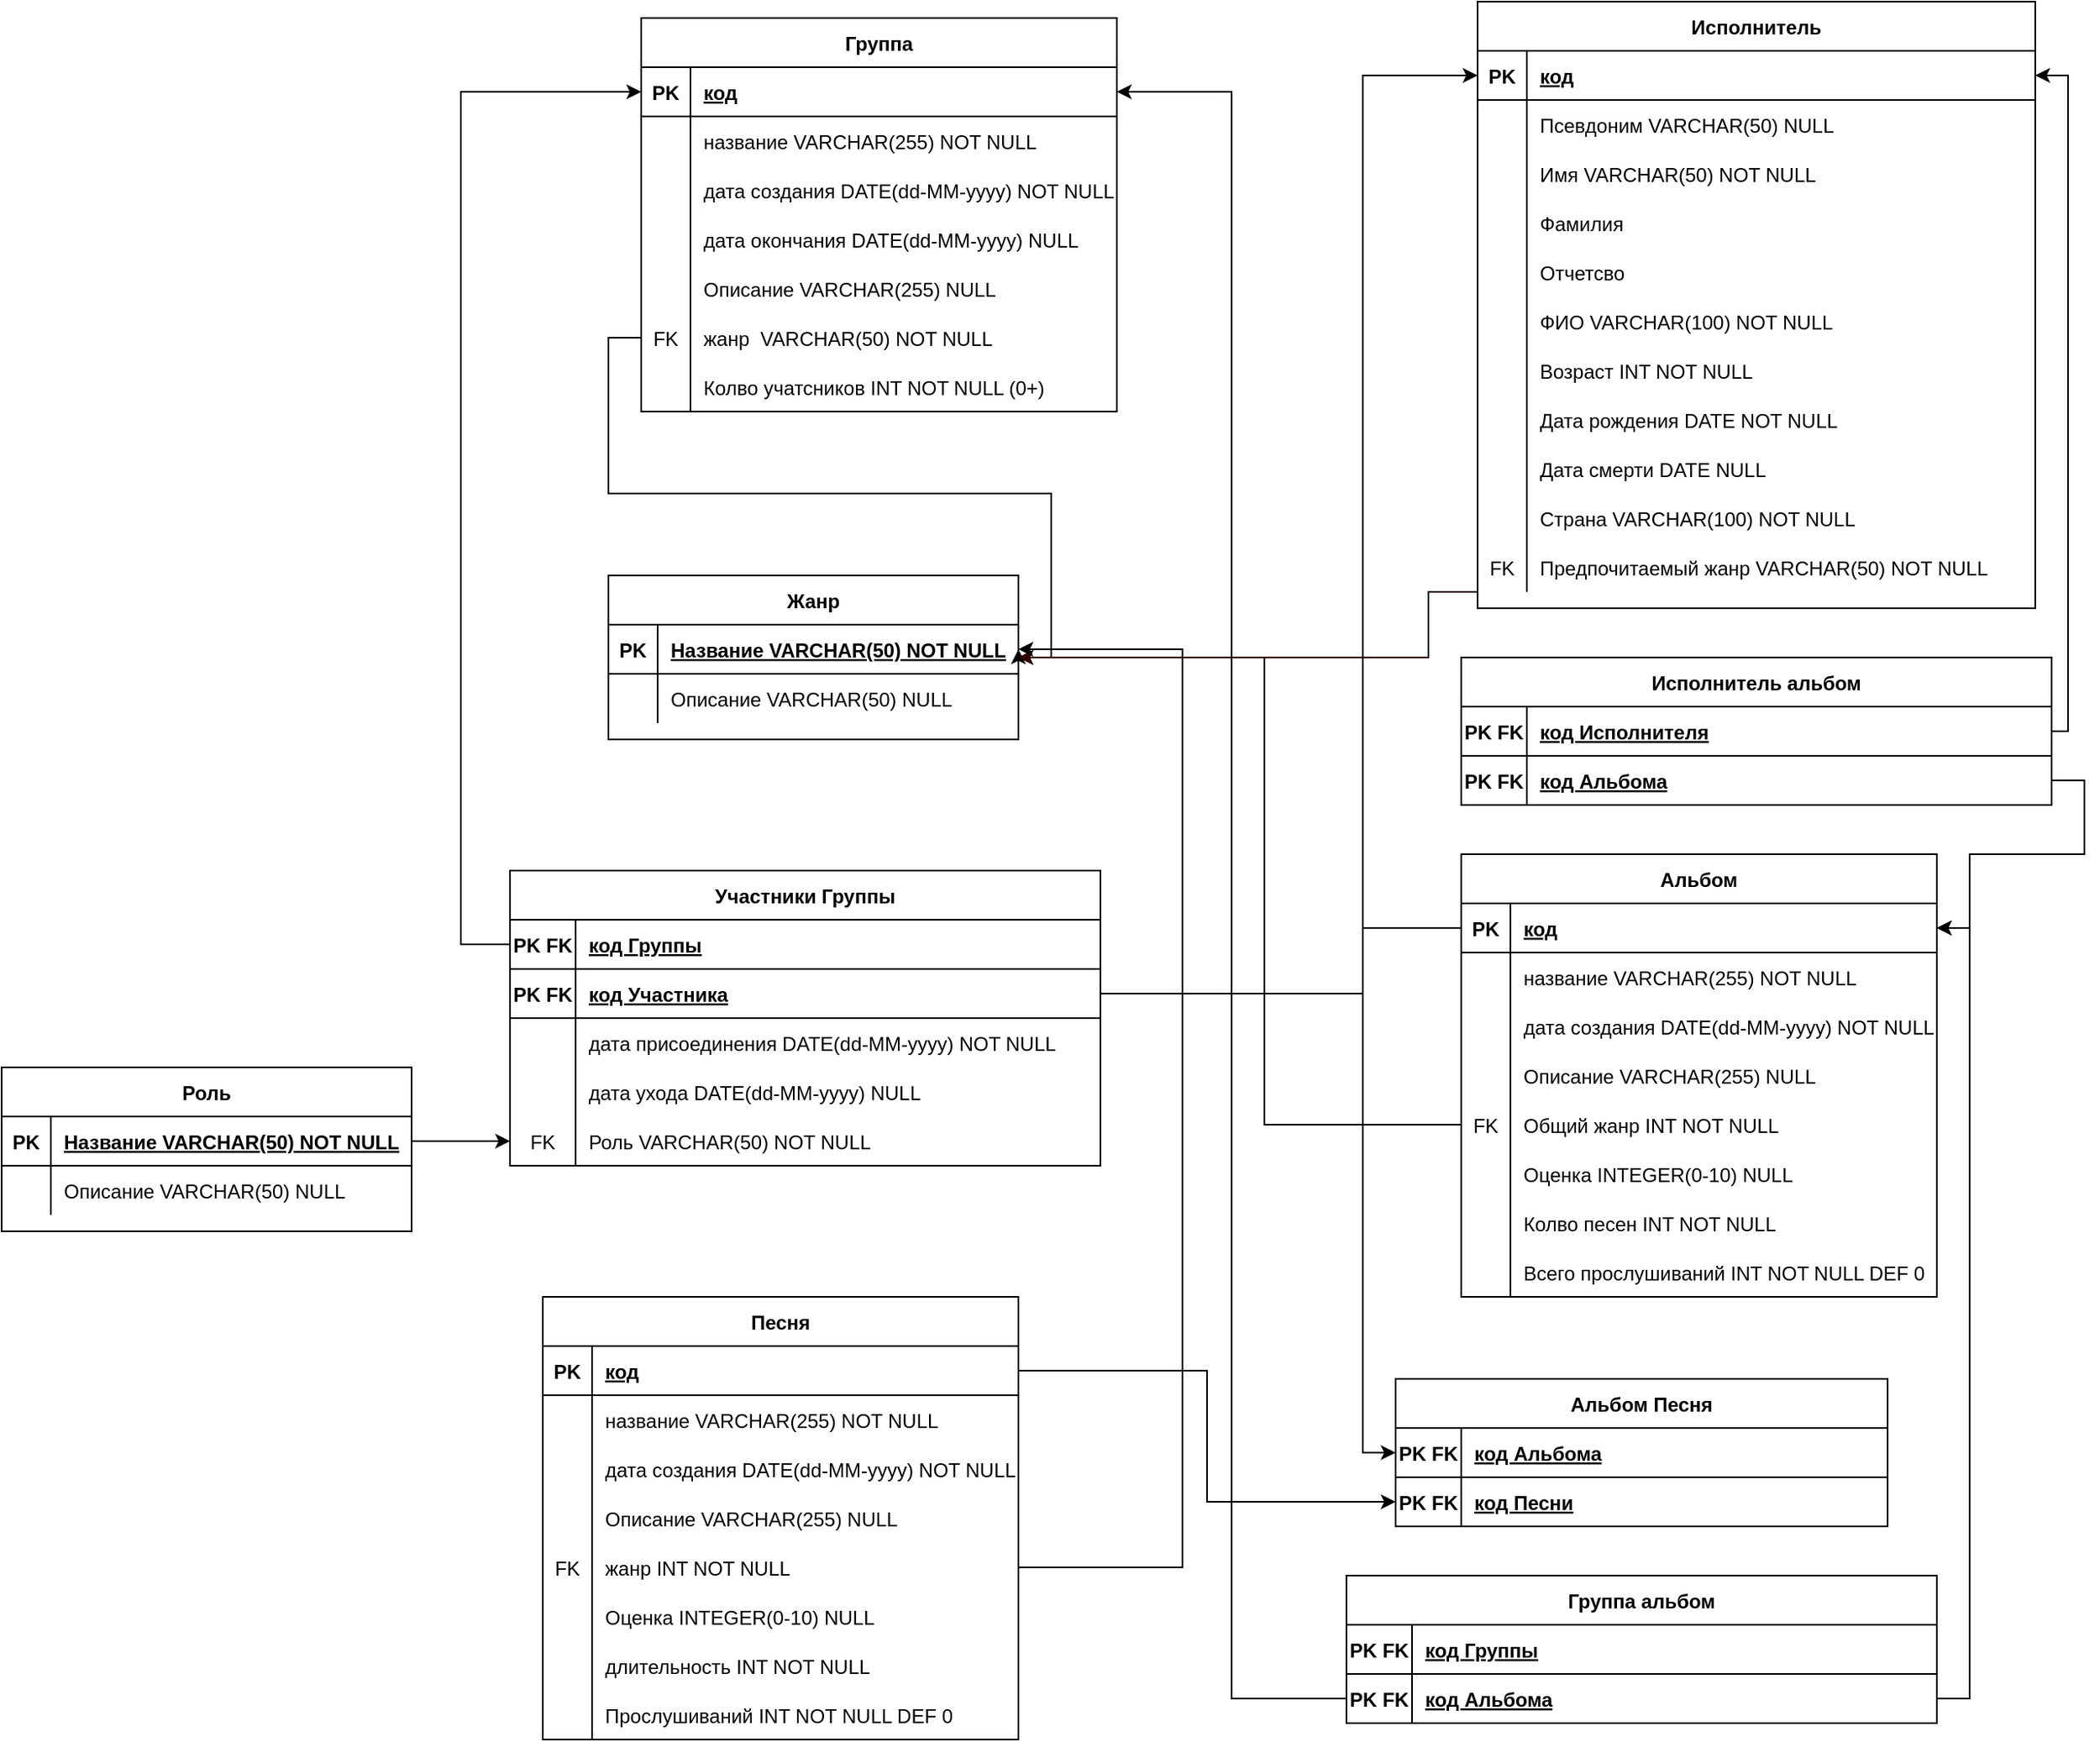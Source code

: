 <mxfile version="13.10.0" type="github"><diagram id="R2lEEEUBdFMjLlhIrx00" name="Page-1"><mxGraphModel dx="2192" dy="611" grid="1" gridSize="10" guides="1" tooltips="1" connect="1" arrows="1" fold="1" page="1" pageScale="1" pageWidth="850" pageHeight="1100" math="0" shadow="0" extFonts="Permanent Marker^https://fonts.googleapis.com/css?family=Permanent+Marker"><root><mxCell id="0"/><mxCell id="1" parent="0"/><mxCell id="C-vyLk0tnHw3VtMMgP7b-2" value="Исполнитель" style="shape=table;startSize=30;container=1;collapsible=1;childLayout=tableLayout;fixedRows=1;rowLines=0;fontStyle=1;align=center;resizeLast=1;" parent="1" vertex="1"><mxGeometry x="560" y="20" width="340" height="370" as="geometry"/></mxCell><mxCell id="C-vyLk0tnHw3VtMMgP7b-3" value="" style="shape=partialRectangle;collapsible=0;dropTarget=0;pointerEvents=0;fillColor=none;points=[[0,0.5],[1,0.5]];portConstraint=eastwest;top=0;left=0;right=0;bottom=1;" parent="C-vyLk0tnHw3VtMMgP7b-2" vertex="1"><mxGeometry y="30" width="340" height="30" as="geometry"/></mxCell><mxCell id="C-vyLk0tnHw3VtMMgP7b-4" value="PK" style="shape=partialRectangle;overflow=hidden;connectable=0;fillColor=none;top=0;left=0;bottom=0;right=0;fontStyle=1;" parent="C-vyLk0tnHw3VtMMgP7b-3" vertex="1"><mxGeometry width="30" height="30" as="geometry"/></mxCell><mxCell id="C-vyLk0tnHw3VtMMgP7b-5" value="код" style="shape=partialRectangle;overflow=hidden;connectable=0;fillColor=none;top=0;left=0;bottom=0;right=0;align=left;spacingLeft=6;fontStyle=5;" parent="C-vyLk0tnHw3VtMMgP7b-3" vertex="1"><mxGeometry x="30" width="310" height="30" as="geometry"/></mxCell><mxCell id="kAVM3p91hBQW5GjkW9Vd-90" value="" style="shape=partialRectangle;collapsible=0;dropTarget=0;pointerEvents=0;fillColor=none;points=[[0,0.5],[1,0.5]];portConstraint=eastwest;top=0;left=0;right=0;bottom=0;" vertex="1" parent="C-vyLk0tnHw3VtMMgP7b-2"><mxGeometry y="60" width="340" height="30" as="geometry"/></mxCell><mxCell id="kAVM3p91hBQW5GjkW9Vd-91" value="" style="shape=partialRectangle;overflow=hidden;connectable=0;fillColor=none;top=0;left=0;bottom=0;right=0;" vertex="1" parent="kAVM3p91hBQW5GjkW9Vd-90"><mxGeometry width="30" height="30" as="geometry"/></mxCell><mxCell id="kAVM3p91hBQW5GjkW9Vd-92" value="Псевдоним VARCHAR(50) NULL" style="shape=partialRectangle;overflow=hidden;connectable=0;fillColor=none;top=0;left=0;bottom=0;right=0;align=left;spacingLeft=6;" vertex="1" parent="kAVM3p91hBQW5GjkW9Vd-90"><mxGeometry x="30" width="310" height="30" as="geometry"/></mxCell><mxCell id="C-vyLk0tnHw3VtMMgP7b-6" value="" style="shape=partialRectangle;collapsible=0;dropTarget=0;pointerEvents=0;fillColor=none;points=[[0,0.5],[1,0.5]];portConstraint=eastwest;top=0;left=0;right=0;bottom=0;" parent="C-vyLk0tnHw3VtMMgP7b-2" vertex="1"><mxGeometry y="90" width="340" height="30" as="geometry"/></mxCell><mxCell id="C-vyLk0tnHw3VtMMgP7b-7" value="" style="shape=partialRectangle;overflow=hidden;connectable=0;fillColor=none;top=0;left=0;bottom=0;right=0;" parent="C-vyLk0tnHw3VtMMgP7b-6" vertex="1"><mxGeometry width="30" height="30" as="geometry"/></mxCell><mxCell id="C-vyLk0tnHw3VtMMgP7b-8" value="Имя VARCHAR(50) NOT NULL" style="shape=partialRectangle;overflow=hidden;connectable=0;fillColor=none;top=0;left=0;bottom=0;right=0;align=left;spacingLeft=6;" parent="C-vyLk0tnHw3VtMMgP7b-6" vertex="1"><mxGeometry x="30" width="310" height="30" as="geometry"/></mxCell><mxCell id="C-vyLk0tnHw3VtMMgP7b-9" value="" style="shape=partialRectangle;collapsible=0;dropTarget=0;pointerEvents=0;fillColor=none;points=[[0,0.5],[1,0.5]];portConstraint=eastwest;top=0;left=0;right=0;bottom=0;" parent="C-vyLk0tnHw3VtMMgP7b-2" vertex="1"><mxGeometry y="120" width="340" height="30" as="geometry"/></mxCell><mxCell id="C-vyLk0tnHw3VtMMgP7b-10" value="" style="shape=partialRectangle;overflow=hidden;connectable=0;fillColor=none;top=0;left=0;bottom=0;right=0;" parent="C-vyLk0tnHw3VtMMgP7b-9" vertex="1"><mxGeometry width="30" height="30" as="geometry"/></mxCell><mxCell id="C-vyLk0tnHw3VtMMgP7b-11" value="Фамилия" style="shape=partialRectangle;overflow=hidden;connectable=0;fillColor=none;top=0;left=0;bottom=0;right=0;align=left;spacingLeft=6;" parent="C-vyLk0tnHw3VtMMgP7b-9" vertex="1"><mxGeometry x="30" width="310" height="30" as="geometry"/></mxCell><mxCell id="kAVM3p91hBQW5GjkW9Vd-19" value="" style="shape=partialRectangle;collapsible=0;dropTarget=0;pointerEvents=0;fillColor=none;points=[[0,0.5],[1,0.5]];portConstraint=eastwest;top=0;left=0;right=0;bottom=0;" vertex="1" parent="C-vyLk0tnHw3VtMMgP7b-2"><mxGeometry y="150" width="340" height="30" as="geometry"/></mxCell><mxCell id="kAVM3p91hBQW5GjkW9Vd-20" value="" style="shape=partialRectangle;overflow=hidden;connectable=0;fillColor=none;top=0;left=0;bottom=0;right=0;" vertex="1" parent="kAVM3p91hBQW5GjkW9Vd-19"><mxGeometry width="30" height="30" as="geometry"/></mxCell><mxCell id="kAVM3p91hBQW5GjkW9Vd-21" value="Отчетсво" style="shape=partialRectangle;overflow=hidden;connectable=0;fillColor=none;top=0;left=0;bottom=0;right=0;align=left;spacingLeft=6;" vertex="1" parent="kAVM3p91hBQW5GjkW9Vd-19"><mxGeometry x="30" width="310" height="30" as="geometry"/></mxCell><mxCell id="kAVM3p91hBQW5GjkW9Vd-22" value="" style="shape=partialRectangle;collapsible=0;dropTarget=0;pointerEvents=0;fillColor=none;points=[[0,0.5],[1,0.5]];portConstraint=eastwest;top=0;left=0;right=0;bottom=0;" vertex="1" parent="C-vyLk0tnHw3VtMMgP7b-2"><mxGeometry y="180" width="340" height="30" as="geometry"/></mxCell><mxCell id="kAVM3p91hBQW5GjkW9Vd-23" value="" style="shape=partialRectangle;overflow=hidden;connectable=0;fillColor=none;top=0;left=0;bottom=0;right=0;" vertex="1" parent="kAVM3p91hBQW5GjkW9Vd-22"><mxGeometry width="30" height="30" as="geometry"/></mxCell><mxCell id="kAVM3p91hBQW5GjkW9Vd-24" value="ФИО VARCHAR(100) NOT NULL" style="shape=partialRectangle;overflow=hidden;connectable=0;fillColor=none;top=0;left=0;bottom=0;right=0;align=left;spacingLeft=6;" vertex="1" parent="kAVM3p91hBQW5GjkW9Vd-22"><mxGeometry x="30" width="310" height="30" as="geometry"/></mxCell><mxCell id="kAVM3p91hBQW5GjkW9Vd-41" value="" style="shape=partialRectangle;collapsible=0;dropTarget=0;pointerEvents=0;fillColor=none;points=[[0,0.5],[1,0.5]];portConstraint=eastwest;top=0;left=0;right=0;bottom=0;" vertex="1" parent="C-vyLk0tnHw3VtMMgP7b-2"><mxGeometry y="210" width="340" height="30" as="geometry"/></mxCell><mxCell id="kAVM3p91hBQW5GjkW9Vd-42" value="" style="shape=partialRectangle;overflow=hidden;connectable=0;fillColor=none;top=0;left=0;bottom=0;right=0;" vertex="1" parent="kAVM3p91hBQW5GjkW9Vd-41"><mxGeometry width="30" height="30" as="geometry"/></mxCell><mxCell id="kAVM3p91hBQW5GjkW9Vd-43" value="Возраст INT NOT NULL" style="shape=partialRectangle;overflow=hidden;connectable=0;fillColor=none;top=0;left=0;bottom=0;right=0;align=left;spacingLeft=6;" vertex="1" parent="kAVM3p91hBQW5GjkW9Vd-41"><mxGeometry x="30" width="310" height="30" as="geometry"/></mxCell><mxCell id="kAVM3p91hBQW5GjkW9Vd-44" value="" style="shape=partialRectangle;collapsible=0;dropTarget=0;pointerEvents=0;fillColor=none;points=[[0,0.5],[1,0.5]];portConstraint=eastwest;top=0;left=0;right=0;bottom=0;" vertex="1" parent="C-vyLk0tnHw3VtMMgP7b-2"><mxGeometry y="240" width="340" height="30" as="geometry"/></mxCell><mxCell id="kAVM3p91hBQW5GjkW9Vd-45" value="" style="shape=partialRectangle;overflow=hidden;connectable=0;fillColor=none;top=0;left=0;bottom=0;right=0;" vertex="1" parent="kAVM3p91hBQW5GjkW9Vd-44"><mxGeometry width="30" height="30" as="geometry"/></mxCell><mxCell id="kAVM3p91hBQW5GjkW9Vd-46" value="Дата рождения DATE NOT NULL" style="shape=partialRectangle;overflow=hidden;connectable=0;fillColor=none;top=0;left=0;bottom=0;right=0;align=left;spacingLeft=6;" vertex="1" parent="kAVM3p91hBQW5GjkW9Vd-44"><mxGeometry x="30" width="310" height="30" as="geometry"/></mxCell><mxCell id="kAVM3p91hBQW5GjkW9Vd-47" value="" style="shape=partialRectangle;collapsible=0;dropTarget=0;pointerEvents=0;fillColor=none;points=[[0,0.5],[1,0.5]];portConstraint=eastwest;top=0;left=0;right=0;bottom=0;" vertex="1" parent="C-vyLk0tnHw3VtMMgP7b-2"><mxGeometry y="270" width="340" height="30" as="geometry"/></mxCell><mxCell id="kAVM3p91hBQW5GjkW9Vd-48" value="" style="shape=partialRectangle;overflow=hidden;connectable=0;fillColor=none;top=0;left=0;bottom=0;right=0;" vertex="1" parent="kAVM3p91hBQW5GjkW9Vd-47"><mxGeometry width="30" height="30" as="geometry"/></mxCell><mxCell id="kAVM3p91hBQW5GjkW9Vd-49" value="Дата смерти DATE NULL" style="shape=partialRectangle;overflow=hidden;connectable=0;fillColor=none;top=0;left=0;bottom=0;right=0;align=left;spacingLeft=6;" vertex="1" parent="kAVM3p91hBQW5GjkW9Vd-47"><mxGeometry x="30" width="310" height="30" as="geometry"/></mxCell><mxCell id="kAVM3p91hBQW5GjkW9Vd-50" value="" style="shape=partialRectangle;collapsible=0;dropTarget=0;pointerEvents=0;fillColor=none;points=[[0,0.5],[1,0.5]];portConstraint=eastwest;top=0;left=0;right=0;bottom=0;" vertex="1" parent="C-vyLk0tnHw3VtMMgP7b-2"><mxGeometry y="300" width="340" height="30" as="geometry"/></mxCell><mxCell id="kAVM3p91hBQW5GjkW9Vd-51" value="" style="shape=partialRectangle;overflow=hidden;connectable=0;fillColor=none;top=0;left=0;bottom=0;right=0;" vertex="1" parent="kAVM3p91hBQW5GjkW9Vd-50"><mxGeometry width="30" height="30" as="geometry"/></mxCell><mxCell id="kAVM3p91hBQW5GjkW9Vd-52" value="Страна VARCHAR(100) NOT NULL" style="shape=partialRectangle;overflow=hidden;connectable=0;fillColor=none;top=0;left=0;bottom=0;right=0;align=left;spacingLeft=6;" vertex="1" parent="kAVM3p91hBQW5GjkW9Vd-50"><mxGeometry x="30" width="310" height="30" as="geometry"/></mxCell><mxCell id="kAVM3p91hBQW5GjkW9Vd-53" value="" style="shape=partialRectangle;collapsible=0;dropTarget=0;pointerEvents=0;fillColor=none;points=[[0,0.5],[1,0.5]];portConstraint=eastwest;top=0;left=0;right=0;bottom=0;" vertex="1" parent="C-vyLk0tnHw3VtMMgP7b-2"><mxGeometry y="330" width="340" height="30" as="geometry"/></mxCell><mxCell id="kAVM3p91hBQW5GjkW9Vd-54" value="FK" style="shape=partialRectangle;overflow=hidden;connectable=0;fillColor=none;top=0;left=0;bottom=0;right=0;" vertex="1" parent="kAVM3p91hBQW5GjkW9Vd-53"><mxGeometry width="30" height="30" as="geometry"/></mxCell><mxCell id="kAVM3p91hBQW5GjkW9Vd-55" value="Предпочитаемый жанр VARCHAR(50) NOT NULL" style="shape=partialRectangle;overflow=hidden;connectable=0;fillColor=none;top=0;left=0;bottom=0;right=0;align=left;spacingLeft=6;" vertex="1" parent="kAVM3p91hBQW5GjkW9Vd-53"><mxGeometry x="30" width="310" height="30" as="geometry"/></mxCell><mxCell id="C-vyLk0tnHw3VtMMgP7b-13" value="Жанр" style="shape=table;startSize=30;container=1;collapsible=1;childLayout=tableLayout;fixedRows=1;rowLines=0;fontStyle=1;align=center;resizeLast=1;" parent="1" vertex="1"><mxGeometry x="30" y="370" width="250" height="100" as="geometry"/></mxCell><mxCell id="C-vyLk0tnHw3VtMMgP7b-14" value="" style="shape=partialRectangle;collapsible=0;dropTarget=0;pointerEvents=0;fillColor=none;points=[[0,0.5],[1,0.5]];portConstraint=eastwest;top=0;left=0;right=0;bottom=1;" parent="C-vyLk0tnHw3VtMMgP7b-13" vertex="1"><mxGeometry y="30" width="250" height="30" as="geometry"/></mxCell><mxCell id="C-vyLk0tnHw3VtMMgP7b-15" value="PK" style="shape=partialRectangle;overflow=hidden;connectable=0;fillColor=none;top=0;left=0;bottom=0;right=0;fontStyle=1;" parent="C-vyLk0tnHw3VtMMgP7b-14" vertex="1"><mxGeometry width="30" height="30" as="geometry"/></mxCell><mxCell id="C-vyLk0tnHw3VtMMgP7b-16" value="Название VARCHAR(50) NOT NULL" style="shape=partialRectangle;overflow=hidden;connectable=0;fillColor=none;top=0;left=0;bottom=0;right=0;align=left;spacingLeft=6;fontStyle=5;" parent="C-vyLk0tnHw3VtMMgP7b-14" vertex="1"><mxGeometry x="30" width="220" height="30" as="geometry"/></mxCell><mxCell id="C-vyLk0tnHw3VtMMgP7b-20" value="" style="shape=partialRectangle;collapsible=0;dropTarget=0;pointerEvents=0;fillColor=none;points=[[0,0.5],[1,0.5]];portConstraint=eastwest;top=0;left=0;right=0;bottom=0;" parent="C-vyLk0tnHw3VtMMgP7b-13" vertex="1"><mxGeometry y="60" width="250" height="30" as="geometry"/></mxCell><mxCell id="C-vyLk0tnHw3VtMMgP7b-21" value="" style="shape=partialRectangle;overflow=hidden;connectable=0;fillColor=none;top=0;left=0;bottom=0;right=0;" parent="C-vyLk0tnHw3VtMMgP7b-20" vertex="1"><mxGeometry width="30" height="30" as="geometry"/></mxCell><mxCell id="C-vyLk0tnHw3VtMMgP7b-22" value="Описание VARCHAR(50) NULL" style="shape=partialRectangle;overflow=hidden;connectable=0;fillColor=none;top=0;left=0;bottom=0;right=0;align=left;spacingLeft=6;" parent="C-vyLk0tnHw3VtMMgP7b-20" vertex="1"><mxGeometry x="30" width="220" height="30" as="geometry"/></mxCell><mxCell id="C-vyLk0tnHw3VtMMgP7b-23" value="Группа" style="shape=table;startSize=30;container=1;collapsible=1;childLayout=tableLayout;fixedRows=1;rowLines=0;fontStyle=1;align=center;resizeLast=1;" parent="1" vertex="1"><mxGeometry x="50" y="30" width="290" height="240" as="geometry"/></mxCell><mxCell id="C-vyLk0tnHw3VtMMgP7b-24" value="" style="shape=partialRectangle;collapsible=0;dropTarget=0;pointerEvents=0;fillColor=none;points=[[0,0.5],[1,0.5]];portConstraint=eastwest;top=0;left=0;right=0;bottom=1;" parent="C-vyLk0tnHw3VtMMgP7b-23" vertex="1"><mxGeometry y="30" width="290" height="30" as="geometry"/></mxCell><mxCell id="C-vyLk0tnHw3VtMMgP7b-25" value="PK" style="shape=partialRectangle;overflow=hidden;connectable=0;fillColor=none;top=0;left=0;bottom=0;right=0;fontStyle=1;" parent="C-vyLk0tnHw3VtMMgP7b-24" vertex="1"><mxGeometry width="30" height="30" as="geometry"/></mxCell><mxCell id="C-vyLk0tnHw3VtMMgP7b-26" value="код" style="shape=partialRectangle;overflow=hidden;connectable=0;fillColor=none;top=0;left=0;bottom=0;right=0;align=left;spacingLeft=6;fontStyle=5;" parent="C-vyLk0tnHw3VtMMgP7b-24" vertex="1"><mxGeometry x="30" width="260" height="30" as="geometry"/></mxCell><mxCell id="C-vyLk0tnHw3VtMMgP7b-27" value="" style="shape=partialRectangle;collapsible=0;dropTarget=0;pointerEvents=0;fillColor=none;points=[[0,0.5],[1,0.5]];portConstraint=eastwest;top=0;left=0;right=0;bottom=0;" parent="C-vyLk0tnHw3VtMMgP7b-23" vertex="1"><mxGeometry y="60" width="290" height="30" as="geometry"/></mxCell><mxCell id="C-vyLk0tnHw3VtMMgP7b-28" value="" style="shape=partialRectangle;overflow=hidden;connectable=0;fillColor=none;top=0;left=0;bottom=0;right=0;" parent="C-vyLk0tnHw3VtMMgP7b-27" vertex="1"><mxGeometry width="30" height="30" as="geometry"/></mxCell><mxCell id="C-vyLk0tnHw3VtMMgP7b-29" value="название VARCHAR(255) NOT NULL" style="shape=partialRectangle;overflow=hidden;connectable=0;fillColor=none;top=0;left=0;bottom=0;right=0;align=left;spacingLeft=6;" parent="C-vyLk0tnHw3VtMMgP7b-27" vertex="1"><mxGeometry x="30" width="260" height="30" as="geometry"/></mxCell><mxCell id="kAVM3p91hBQW5GjkW9Vd-4" value="" style="shape=partialRectangle;collapsible=0;dropTarget=0;pointerEvents=0;fillColor=none;points=[[0,0.5],[1,0.5]];portConstraint=eastwest;top=0;left=0;right=0;bottom=0;" vertex="1" parent="C-vyLk0tnHw3VtMMgP7b-23"><mxGeometry y="90" width="290" height="30" as="geometry"/></mxCell><mxCell id="kAVM3p91hBQW5GjkW9Vd-5" value="" style="shape=partialRectangle;overflow=hidden;connectable=0;fillColor=none;top=0;left=0;bottom=0;right=0;" vertex="1" parent="kAVM3p91hBQW5GjkW9Vd-4"><mxGeometry width="30" height="30" as="geometry"/></mxCell><mxCell id="kAVM3p91hBQW5GjkW9Vd-6" value="дата создания DATE(dd-MM-yyyy) NOT NULL " style="shape=partialRectangle;overflow=hidden;connectable=0;fillColor=none;top=0;left=0;bottom=0;right=0;align=left;spacingLeft=6;" vertex="1" parent="kAVM3p91hBQW5GjkW9Vd-4"><mxGeometry x="30" width="260" height="30" as="geometry"/></mxCell><mxCell id="kAVM3p91hBQW5GjkW9Vd-7" value="" style="shape=partialRectangle;collapsible=0;dropTarget=0;pointerEvents=0;fillColor=none;points=[[0,0.5],[1,0.5]];portConstraint=eastwest;top=0;left=0;right=0;bottom=0;" vertex="1" parent="C-vyLk0tnHw3VtMMgP7b-23"><mxGeometry y="120" width="290" height="30" as="geometry"/></mxCell><mxCell id="kAVM3p91hBQW5GjkW9Vd-8" value="" style="shape=partialRectangle;overflow=hidden;connectable=0;fillColor=none;top=0;left=0;bottom=0;right=0;" vertex="1" parent="kAVM3p91hBQW5GjkW9Vd-7"><mxGeometry width="30" height="30" as="geometry"/></mxCell><mxCell id="kAVM3p91hBQW5GjkW9Vd-9" value="дата окончания DATE(dd-MM-yyyy) NULL " style="shape=partialRectangle;overflow=hidden;connectable=0;fillColor=none;top=0;left=0;bottom=0;right=0;align=left;spacingLeft=6;" vertex="1" parent="kAVM3p91hBQW5GjkW9Vd-7"><mxGeometry x="30" width="260" height="30" as="geometry"/></mxCell><mxCell id="kAVM3p91hBQW5GjkW9Vd-10" value="" style="shape=partialRectangle;collapsible=0;dropTarget=0;pointerEvents=0;fillColor=none;points=[[0,0.5],[1,0.5]];portConstraint=eastwest;top=0;left=0;right=0;bottom=0;" vertex="1" parent="C-vyLk0tnHw3VtMMgP7b-23"><mxGeometry y="150" width="290" height="30" as="geometry"/></mxCell><mxCell id="kAVM3p91hBQW5GjkW9Vd-11" value="" style="shape=partialRectangle;overflow=hidden;connectable=0;fillColor=none;top=0;left=0;bottom=0;right=0;" vertex="1" parent="kAVM3p91hBQW5GjkW9Vd-10"><mxGeometry width="30" height="30" as="geometry"/></mxCell><mxCell id="kAVM3p91hBQW5GjkW9Vd-12" value="Описание VARCHAR(255) NULL " style="shape=partialRectangle;overflow=hidden;connectable=0;fillColor=none;top=0;left=0;bottom=0;right=0;align=left;spacingLeft=6;" vertex="1" parent="kAVM3p91hBQW5GjkW9Vd-10"><mxGeometry x="30" width="260" height="30" as="geometry"/></mxCell><mxCell id="kAVM3p91hBQW5GjkW9Vd-1" value="" style="shape=partialRectangle;collapsible=0;dropTarget=0;pointerEvents=0;fillColor=none;points=[[0,0.5],[1,0.5]];portConstraint=eastwest;top=0;left=0;right=0;bottom=0;" vertex="1" parent="C-vyLk0tnHw3VtMMgP7b-23"><mxGeometry y="180" width="290" height="30" as="geometry"/></mxCell><mxCell id="kAVM3p91hBQW5GjkW9Vd-2" value="FK" style="shape=partialRectangle;overflow=hidden;connectable=0;fillColor=none;top=0;left=0;bottom=0;right=0;" vertex="1" parent="kAVM3p91hBQW5GjkW9Vd-1"><mxGeometry width="30" height="30" as="geometry"/></mxCell><mxCell id="kAVM3p91hBQW5GjkW9Vd-3" value="жанр  VARCHAR(50) NOT NULL" style="shape=partialRectangle;overflow=hidden;connectable=0;fillColor=none;top=0;left=0;bottom=0;right=0;align=left;spacingLeft=6;" vertex="1" parent="kAVM3p91hBQW5GjkW9Vd-1"><mxGeometry x="30" width="260" height="30" as="geometry"/></mxCell><mxCell id="kAVM3p91hBQW5GjkW9Vd-166" value="" style="shape=partialRectangle;collapsible=0;dropTarget=0;pointerEvents=0;fillColor=none;points=[[0,0.5],[1,0.5]];portConstraint=eastwest;top=0;left=0;right=0;bottom=0;" vertex="1" parent="C-vyLk0tnHw3VtMMgP7b-23"><mxGeometry y="210" width="290" height="30" as="geometry"/></mxCell><mxCell id="kAVM3p91hBQW5GjkW9Vd-167" value="" style="shape=partialRectangle;overflow=hidden;connectable=0;fillColor=none;top=0;left=0;bottom=0;right=0;" vertex="1" parent="kAVM3p91hBQW5GjkW9Vd-166"><mxGeometry width="30" height="30" as="geometry"/></mxCell><mxCell id="kAVM3p91hBQW5GjkW9Vd-168" value="Колво учатсников INT NOT NULL (0+)" style="shape=partialRectangle;overflow=hidden;connectable=0;fillColor=none;top=0;left=0;bottom=0;right=0;align=left;spacingLeft=6;" vertex="1" parent="kAVM3p91hBQW5GjkW9Vd-166"><mxGeometry x="30" width="260" height="30" as="geometry"/></mxCell><mxCell id="kAVM3p91hBQW5GjkW9Vd-93" style="edgeStyle=orthogonalEdgeStyle;rounded=0;orthogonalLoop=1;jettySize=auto;html=1;" edge="1" parent="1" source="kAVM3p91hBQW5GjkW9Vd-1" target="C-vyLk0tnHw3VtMMgP7b-14"><mxGeometry relative="1" as="geometry"><Array as="points"><mxPoint x="30" y="225"/><mxPoint x="30" y="320"/><mxPoint x="300" y="320"/><mxPoint x="300" y="420"/></Array></mxGeometry></mxCell><mxCell id="kAVM3p91hBQW5GjkW9Vd-95" value="Альбом" style="shape=table;startSize=30;container=1;collapsible=1;childLayout=tableLayout;fixedRows=1;rowLines=0;fontStyle=1;align=center;resizeLast=1;" vertex="1" parent="1"><mxGeometry x="550" y="540" width="290" height="270" as="geometry"/></mxCell><mxCell id="kAVM3p91hBQW5GjkW9Vd-96" value="" style="shape=partialRectangle;collapsible=0;dropTarget=0;pointerEvents=0;fillColor=none;points=[[0,0.5],[1,0.5]];portConstraint=eastwest;top=0;left=0;right=0;bottom=1;" vertex="1" parent="kAVM3p91hBQW5GjkW9Vd-95"><mxGeometry y="30" width="290" height="30" as="geometry"/></mxCell><mxCell id="kAVM3p91hBQW5GjkW9Vd-97" value="PK" style="shape=partialRectangle;overflow=hidden;connectable=0;fillColor=none;top=0;left=0;bottom=0;right=0;fontStyle=1;" vertex="1" parent="kAVM3p91hBQW5GjkW9Vd-96"><mxGeometry width="30" height="30" as="geometry"/></mxCell><mxCell id="kAVM3p91hBQW5GjkW9Vd-98" value="код" style="shape=partialRectangle;overflow=hidden;connectable=0;fillColor=none;top=0;left=0;bottom=0;right=0;align=left;spacingLeft=6;fontStyle=5;" vertex="1" parent="kAVM3p91hBQW5GjkW9Vd-96"><mxGeometry x="30" width="260" height="30" as="geometry"/></mxCell><mxCell id="kAVM3p91hBQW5GjkW9Vd-99" value="" style="shape=partialRectangle;collapsible=0;dropTarget=0;pointerEvents=0;fillColor=none;points=[[0,0.5],[1,0.5]];portConstraint=eastwest;top=0;left=0;right=0;bottom=0;" vertex="1" parent="kAVM3p91hBQW5GjkW9Vd-95"><mxGeometry y="60" width="290" height="30" as="geometry"/></mxCell><mxCell id="kAVM3p91hBQW5GjkW9Vd-100" value="" style="shape=partialRectangle;overflow=hidden;connectable=0;fillColor=none;top=0;left=0;bottom=0;right=0;" vertex="1" parent="kAVM3p91hBQW5GjkW9Vd-99"><mxGeometry width="30" height="30" as="geometry"/></mxCell><mxCell id="kAVM3p91hBQW5GjkW9Vd-101" value="название VARCHAR(255) NOT NULL" style="shape=partialRectangle;overflow=hidden;connectable=0;fillColor=none;top=0;left=0;bottom=0;right=0;align=left;spacingLeft=6;" vertex="1" parent="kAVM3p91hBQW5GjkW9Vd-99"><mxGeometry x="30" width="260" height="30" as="geometry"/></mxCell><mxCell id="kAVM3p91hBQW5GjkW9Vd-102" value="" style="shape=partialRectangle;collapsible=0;dropTarget=0;pointerEvents=0;fillColor=none;points=[[0,0.5],[1,0.5]];portConstraint=eastwest;top=0;left=0;right=0;bottom=0;" vertex="1" parent="kAVM3p91hBQW5GjkW9Vd-95"><mxGeometry y="90" width="290" height="30" as="geometry"/></mxCell><mxCell id="kAVM3p91hBQW5GjkW9Vd-103" value="" style="shape=partialRectangle;overflow=hidden;connectable=0;fillColor=none;top=0;left=0;bottom=0;right=0;" vertex="1" parent="kAVM3p91hBQW5GjkW9Vd-102"><mxGeometry width="30" height="30" as="geometry"/></mxCell><mxCell id="kAVM3p91hBQW5GjkW9Vd-104" value="дата создания DATE(dd-MM-yyyy) NOT NULL " style="shape=partialRectangle;overflow=hidden;connectable=0;fillColor=none;top=0;left=0;bottom=0;right=0;align=left;spacingLeft=6;" vertex="1" parent="kAVM3p91hBQW5GjkW9Vd-102"><mxGeometry x="30" width="260" height="30" as="geometry"/></mxCell><mxCell id="kAVM3p91hBQW5GjkW9Vd-108" value="" style="shape=partialRectangle;collapsible=0;dropTarget=0;pointerEvents=0;fillColor=none;points=[[0,0.5],[1,0.5]];portConstraint=eastwest;top=0;left=0;right=0;bottom=0;" vertex="1" parent="kAVM3p91hBQW5GjkW9Vd-95"><mxGeometry y="120" width="290" height="30" as="geometry"/></mxCell><mxCell id="kAVM3p91hBQW5GjkW9Vd-109" value="" style="shape=partialRectangle;overflow=hidden;connectable=0;fillColor=none;top=0;left=0;bottom=0;right=0;" vertex="1" parent="kAVM3p91hBQW5GjkW9Vd-108"><mxGeometry width="30" height="30" as="geometry"/></mxCell><mxCell id="kAVM3p91hBQW5GjkW9Vd-110" value="Описание VARCHAR(255) NULL " style="shape=partialRectangle;overflow=hidden;connectable=0;fillColor=none;top=0;left=0;bottom=0;right=0;align=left;spacingLeft=6;" vertex="1" parent="kAVM3p91hBQW5GjkW9Vd-108"><mxGeometry x="30" width="260" height="30" as="geometry"/></mxCell><mxCell id="kAVM3p91hBQW5GjkW9Vd-111" value="" style="shape=partialRectangle;collapsible=0;dropTarget=0;pointerEvents=0;fillColor=none;points=[[0,0.5],[1,0.5]];portConstraint=eastwest;top=0;left=0;right=0;bottom=0;" vertex="1" parent="kAVM3p91hBQW5GjkW9Vd-95"><mxGeometry y="150" width="290" height="30" as="geometry"/></mxCell><mxCell id="kAVM3p91hBQW5GjkW9Vd-112" value="FK" style="shape=partialRectangle;overflow=hidden;connectable=0;fillColor=none;top=0;left=0;bottom=0;right=0;" vertex="1" parent="kAVM3p91hBQW5GjkW9Vd-111"><mxGeometry width="30" height="30" as="geometry"/></mxCell><mxCell id="kAVM3p91hBQW5GjkW9Vd-113" value="Общий жанр INT NOT NULL" style="shape=partialRectangle;overflow=hidden;connectable=0;fillColor=none;top=0;left=0;bottom=0;right=0;align=left;spacingLeft=6;" vertex="1" parent="kAVM3p91hBQW5GjkW9Vd-111"><mxGeometry x="30" width="260" height="30" as="geometry"/></mxCell><mxCell id="kAVM3p91hBQW5GjkW9Vd-130" value="" style="shape=partialRectangle;collapsible=0;dropTarget=0;pointerEvents=0;fillColor=none;points=[[0,0.5],[1,0.5]];portConstraint=eastwest;top=0;left=0;right=0;bottom=0;" vertex="1" parent="kAVM3p91hBQW5GjkW9Vd-95"><mxGeometry y="180" width="290" height="30" as="geometry"/></mxCell><mxCell id="kAVM3p91hBQW5GjkW9Vd-131" value="" style="shape=partialRectangle;overflow=hidden;connectable=0;fillColor=none;top=0;left=0;bottom=0;right=0;" vertex="1" parent="kAVM3p91hBQW5GjkW9Vd-130"><mxGeometry width="30" height="30" as="geometry"/></mxCell><mxCell id="kAVM3p91hBQW5GjkW9Vd-132" value="Оценка INTEGER(0-10) NULL" style="shape=partialRectangle;overflow=hidden;connectable=0;fillColor=none;top=0;left=0;bottom=0;right=0;align=left;spacingLeft=6;" vertex="1" parent="kAVM3p91hBQW5GjkW9Vd-130"><mxGeometry x="30" width="260" height="30" as="geometry"/></mxCell><mxCell id="kAVM3p91hBQW5GjkW9Vd-133" value="" style="shape=partialRectangle;collapsible=0;dropTarget=0;pointerEvents=0;fillColor=none;points=[[0,0.5],[1,0.5]];portConstraint=eastwest;top=0;left=0;right=0;bottom=0;" vertex="1" parent="kAVM3p91hBQW5GjkW9Vd-95"><mxGeometry y="210" width="290" height="30" as="geometry"/></mxCell><mxCell id="kAVM3p91hBQW5GjkW9Vd-134" value="" style="shape=partialRectangle;overflow=hidden;connectable=0;fillColor=none;top=0;left=0;bottom=0;right=0;" vertex="1" parent="kAVM3p91hBQW5GjkW9Vd-133"><mxGeometry width="30" height="30" as="geometry"/></mxCell><mxCell id="kAVM3p91hBQW5GjkW9Vd-135" value="Колво песен INT NOT NULL" style="shape=partialRectangle;overflow=hidden;connectable=0;fillColor=none;top=0;left=0;bottom=0;right=0;align=left;spacingLeft=6;" vertex="1" parent="kAVM3p91hBQW5GjkW9Vd-133"><mxGeometry x="30" width="260" height="30" as="geometry"/></mxCell><mxCell id="kAVM3p91hBQW5GjkW9Vd-265" value="" style="shape=partialRectangle;collapsible=0;dropTarget=0;pointerEvents=0;fillColor=none;points=[[0,0.5],[1,0.5]];portConstraint=eastwest;top=0;left=0;right=0;bottom=0;" vertex="1" parent="kAVM3p91hBQW5GjkW9Vd-95"><mxGeometry y="240" width="290" height="30" as="geometry"/></mxCell><mxCell id="kAVM3p91hBQW5GjkW9Vd-266" value="" style="shape=partialRectangle;overflow=hidden;connectable=0;fillColor=none;top=0;left=0;bottom=0;right=0;" vertex="1" parent="kAVM3p91hBQW5GjkW9Vd-265"><mxGeometry width="30" height="30" as="geometry"/></mxCell><mxCell id="kAVM3p91hBQW5GjkW9Vd-267" value="Всего прослушиваний INT NOT NULL DEF 0" style="shape=partialRectangle;overflow=hidden;connectable=0;fillColor=none;top=0;left=0;bottom=0;right=0;align=left;spacingLeft=6;" vertex="1" parent="kAVM3p91hBQW5GjkW9Vd-265"><mxGeometry x="30" width="260" height="30" as="geometry"/></mxCell><mxCell id="kAVM3p91hBQW5GjkW9Vd-129" style="edgeStyle=orthogonalEdgeStyle;rounded=0;orthogonalLoop=1;jettySize=auto;html=1;entryX=1;entryY=0.5;entryDx=0;entryDy=0;shadow=0;strokeColor=#000000;fillColor=#FF3333;" edge="1" parent="1" source="kAVM3p91hBQW5GjkW9Vd-111" target="C-vyLk0tnHw3VtMMgP7b-14"><mxGeometry relative="1" as="geometry"><Array as="points"><mxPoint x="430" y="705"/><mxPoint x="430" y="420"/><mxPoint x="280" y="420"/></Array></mxGeometry></mxCell><mxCell id="kAVM3p91hBQW5GjkW9Vd-171" style="edgeStyle=orthogonalEdgeStyle;rounded=0;orthogonalLoop=1;jettySize=auto;html=1;shadow=0;strokeColor=#330000;fillColor=#FF3333;" edge="1" parent="1" source="kAVM3p91hBQW5GjkW9Vd-53" target="C-vyLk0tnHw3VtMMgP7b-14"><mxGeometry relative="1" as="geometry"><mxPoint x="280" y="420" as="targetPoint"/><Array as="points"><mxPoint x="530" y="380"/><mxPoint x="530" y="420"/></Array></mxGeometry></mxCell><mxCell id="kAVM3p91hBQW5GjkW9Vd-173" value="Участники Группы" style="shape=table;startSize=30;container=1;collapsible=1;childLayout=tableLayout;fixedRows=1;rowLines=0;fontStyle=1;align=center;resizeLast=1;" vertex="1" parent="1"><mxGeometry x="-30" y="550" width="360" height="180" as="geometry"/></mxCell><mxCell id="kAVM3p91hBQW5GjkW9Vd-174" value="" style="shape=partialRectangle;collapsible=0;dropTarget=0;pointerEvents=0;fillColor=none;points=[[0,0.5],[1,0.5]];portConstraint=eastwest;top=0;left=0;right=0;bottom=1;" vertex="1" parent="kAVM3p91hBQW5GjkW9Vd-173"><mxGeometry y="30" width="360" height="30" as="geometry"/></mxCell><mxCell id="kAVM3p91hBQW5GjkW9Vd-175" value="PK FK" style="shape=partialRectangle;overflow=hidden;connectable=0;fillColor=none;top=0;left=0;bottom=0;right=0;fontStyle=1;" vertex="1" parent="kAVM3p91hBQW5GjkW9Vd-174"><mxGeometry width="40" height="30" as="geometry"/></mxCell><mxCell id="kAVM3p91hBQW5GjkW9Vd-176" value="код Группы" style="shape=partialRectangle;overflow=hidden;connectable=0;fillColor=none;top=0;left=0;bottom=0;right=0;align=left;spacingLeft=6;fontStyle=5;" vertex="1" parent="kAVM3p91hBQW5GjkW9Vd-174"><mxGeometry x="40" width="320" height="30" as="geometry"/></mxCell><mxCell id="kAVM3p91hBQW5GjkW9Vd-198" value="" style="shape=partialRectangle;collapsible=0;dropTarget=0;pointerEvents=0;fillColor=none;points=[[0,0.5],[1,0.5]];portConstraint=eastwest;top=0;left=0;right=0;bottom=1;" vertex="1" parent="kAVM3p91hBQW5GjkW9Vd-173"><mxGeometry y="60" width="360" height="30" as="geometry"/></mxCell><mxCell id="kAVM3p91hBQW5GjkW9Vd-199" value="PK FK" style="shape=partialRectangle;overflow=hidden;connectable=0;fillColor=none;top=0;left=0;bottom=0;right=0;fontStyle=1;" vertex="1" parent="kAVM3p91hBQW5GjkW9Vd-198"><mxGeometry width="40" height="30" as="geometry"/></mxCell><mxCell id="kAVM3p91hBQW5GjkW9Vd-200" value="код Участника" style="shape=partialRectangle;overflow=hidden;connectable=0;fillColor=none;top=0;left=0;bottom=0;right=0;align=left;spacingLeft=6;fontStyle=5;" vertex="1" parent="kAVM3p91hBQW5GjkW9Vd-198"><mxGeometry x="40" width="320" height="30" as="geometry"/></mxCell><mxCell id="kAVM3p91hBQW5GjkW9Vd-183" value="" style="shape=partialRectangle;collapsible=0;dropTarget=0;pointerEvents=0;fillColor=none;points=[[0,0.5],[1,0.5]];portConstraint=eastwest;top=0;left=0;right=0;bottom=0;" vertex="1" parent="kAVM3p91hBQW5GjkW9Vd-173"><mxGeometry y="90" width="360" height="30" as="geometry"/></mxCell><mxCell id="kAVM3p91hBQW5GjkW9Vd-184" value="" style="shape=partialRectangle;overflow=hidden;connectable=0;fillColor=none;top=0;left=0;bottom=0;right=0;" vertex="1" parent="kAVM3p91hBQW5GjkW9Vd-183"><mxGeometry width="40" height="30" as="geometry"/></mxCell><mxCell id="kAVM3p91hBQW5GjkW9Vd-185" value="дата присоединения DATE(dd-MM-yyyy) NOT NULL " style="shape=partialRectangle;overflow=hidden;connectable=0;fillColor=none;top=0;left=0;bottom=0;right=0;align=left;spacingLeft=6;" vertex="1" parent="kAVM3p91hBQW5GjkW9Vd-183"><mxGeometry x="40" width="320" height="30" as="geometry"/></mxCell><mxCell id="kAVM3p91hBQW5GjkW9Vd-206" value="" style="shape=partialRectangle;collapsible=0;dropTarget=0;pointerEvents=0;fillColor=none;points=[[0,0.5],[1,0.5]];portConstraint=eastwest;top=0;left=0;right=0;bottom=0;" vertex="1" parent="kAVM3p91hBQW5GjkW9Vd-173"><mxGeometry y="120" width="360" height="30" as="geometry"/></mxCell><mxCell id="kAVM3p91hBQW5GjkW9Vd-207" value="" style="shape=partialRectangle;overflow=hidden;connectable=0;fillColor=none;top=0;left=0;bottom=0;right=0;" vertex="1" parent="kAVM3p91hBQW5GjkW9Vd-206"><mxGeometry width="40" height="30" as="geometry"/></mxCell><mxCell id="kAVM3p91hBQW5GjkW9Vd-208" value="дата ухода DATE(dd-MM-yyyy) NULL " style="shape=partialRectangle;overflow=hidden;connectable=0;fillColor=none;top=0;left=0;bottom=0;right=0;align=left;spacingLeft=6;" vertex="1" parent="kAVM3p91hBQW5GjkW9Vd-206"><mxGeometry x="40" width="320" height="30" as="geometry"/></mxCell><mxCell id="kAVM3p91hBQW5GjkW9Vd-192" value="" style="shape=partialRectangle;collapsible=0;dropTarget=0;pointerEvents=0;fillColor=none;points=[[0,0.5],[1,0.5]];portConstraint=eastwest;top=0;left=0;right=0;bottom=0;" vertex="1" parent="kAVM3p91hBQW5GjkW9Vd-173"><mxGeometry y="150" width="360" height="30" as="geometry"/></mxCell><mxCell id="kAVM3p91hBQW5GjkW9Vd-193" value="FK" style="shape=partialRectangle;overflow=hidden;connectable=0;fillColor=none;top=0;left=0;bottom=0;right=0;" vertex="1" parent="kAVM3p91hBQW5GjkW9Vd-192"><mxGeometry width="40" height="30" as="geometry"/></mxCell><mxCell id="kAVM3p91hBQW5GjkW9Vd-194" value="Роль VARCHAR(50) NOT NULL" style="shape=partialRectangle;overflow=hidden;connectable=0;fillColor=none;top=0;left=0;bottom=0;right=0;align=left;spacingLeft=6;" vertex="1" parent="kAVM3p91hBQW5GjkW9Vd-192"><mxGeometry x="40" width="320" height="30" as="geometry"/></mxCell><mxCell id="kAVM3p91hBQW5GjkW9Vd-203" style="edgeStyle=orthogonalEdgeStyle;rounded=0;orthogonalLoop=1;jettySize=auto;html=1;entryX=0;entryY=0.5;entryDx=0;entryDy=0;shadow=0;strokeColor=#000000;fillColor=#FF3333;" edge="1" parent="1" source="kAVM3p91hBQW5GjkW9Vd-198" target="C-vyLk0tnHw3VtMMgP7b-3"><mxGeometry relative="1" as="geometry"><Array as="points"><mxPoint x="490" y="625"/><mxPoint x="490" y="65"/></Array></mxGeometry></mxCell><mxCell id="kAVM3p91hBQW5GjkW9Vd-205" style="edgeStyle=orthogonalEdgeStyle;rounded=0;orthogonalLoop=1;jettySize=auto;html=1;entryX=0;entryY=0.5;entryDx=0;entryDy=0;shadow=0;strokeColor=#000000;fillColor=#FF3333;" edge="1" parent="1" source="kAVM3p91hBQW5GjkW9Vd-174" target="C-vyLk0tnHw3VtMMgP7b-24"><mxGeometry relative="1" as="geometry"><Array as="points"><mxPoint x="-60" y="595"/><mxPoint x="-60" y="75"/></Array></mxGeometry></mxCell><mxCell id="kAVM3p91hBQW5GjkW9Vd-209" value="Роль" style="shape=table;startSize=30;container=1;collapsible=1;childLayout=tableLayout;fixedRows=1;rowLines=0;fontStyle=1;align=center;resizeLast=1;" vertex="1" parent="1"><mxGeometry x="-340" y="670" width="250" height="100" as="geometry"/></mxCell><mxCell id="kAVM3p91hBQW5GjkW9Vd-210" value="" style="shape=partialRectangle;collapsible=0;dropTarget=0;pointerEvents=0;fillColor=none;points=[[0,0.5],[1,0.5]];portConstraint=eastwest;top=0;left=0;right=0;bottom=1;" vertex="1" parent="kAVM3p91hBQW5GjkW9Vd-209"><mxGeometry y="30" width="250" height="30" as="geometry"/></mxCell><mxCell id="kAVM3p91hBQW5GjkW9Vd-211" value="PK" style="shape=partialRectangle;overflow=hidden;connectable=0;fillColor=none;top=0;left=0;bottom=0;right=0;fontStyle=1;" vertex="1" parent="kAVM3p91hBQW5GjkW9Vd-210"><mxGeometry width="30" height="30" as="geometry"/></mxCell><mxCell id="kAVM3p91hBQW5GjkW9Vd-212" value="Название VARCHAR(50) NOT NULL" style="shape=partialRectangle;overflow=hidden;connectable=0;fillColor=none;top=0;left=0;bottom=0;right=0;align=left;spacingLeft=6;fontStyle=5;" vertex="1" parent="kAVM3p91hBQW5GjkW9Vd-210"><mxGeometry x="30" width="220" height="30" as="geometry"/></mxCell><mxCell id="kAVM3p91hBQW5GjkW9Vd-216" value="" style="shape=partialRectangle;collapsible=0;dropTarget=0;pointerEvents=0;fillColor=none;points=[[0,0.5],[1,0.5]];portConstraint=eastwest;top=0;left=0;right=0;bottom=0;" vertex="1" parent="kAVM3p91hBQW5GjkW9Vd-209"><mxGeometry y="60" width="250" height="30" as="geometry"/></mxCell><mxCell id="kAVM3p91hBQW5GjkW9Vd-217" value="" style="shape=partialRectangle;overflow=hidden;connectable=0;fillColor=none;top=0;left=0;bottom=0;right=0;" vertex="1" parent="kAVM3p91hBQW5GjkW9Vd-216"><mxGeometry width="30" height="30" as="geometry"/></mxCell><mxCell id="kAVM3p91hBQW5GjkW9Vd-218" value="Описание VARCHAR(50) NULL" style="shape=partialRectangle;overflow=hidden;connectable=0;fillColor=none;top=0;left=0;bottom=0;right=0;align=left;spacingLeft=6;" vertex="1" parent="kAVM3p91hBQW5GjkW9Vd-216"><mxGeometry x="30" width="220" height="30" as="geometry"/></mxCell><mxCell id="kAVM3p91hBQW5GjkW9Vd-236" style="edgeStyle=orthogonalEdgeStyle;rounded=0;orthogonalLoop=1;jettySize=auto;html=1;entryX=0;entryY=0.5;entryDx=0;entryDy=0;shadow=0;strokeColor=#000000;fillColor=#FF3333;" edge="1" parent="1" source="kAVM3p91hBQW5GjkW9Vd-210" target="kAVM3p91hBQW5GjkW9Vd-192"><mxGeometry relative="1" as="geometry"/></mxCell><mxCell id="kAVM3p91hBQW5GjkW9Vd-237" value="Песня" style="shape=table;startSize=30;container=1;collapsible=1;childLayout=tableLayout;fixedRows=1;rowLines=0;fontStyle=1;align=center;resizeLast=1;" vertex="1" parent="1"><mxGeometry x="-10" y="810" width="290" height="270" as="geometry"/></mxCell><mxCell id="kAVM3p91hBQW5GjkW9Vd-238" value="" style="shape=partialRectangle;collapsible=0;dropTarget=0;pointerEvents=0;fillColor=none;points=[[0,0.5],[1,0.5]];portConstraint=eastwest;top=0;left=0;right=0;bottom=1;" vertex="1" parent="kAVM3p91hBQW5GjkW9Vd-237"><mxGeometry y="30" width="290" height="30" as="geometry"/></mxCell><mxCell id="kAVM3p91hBQW5GjkW9Vd-239" value="PK" style="shape=partialRectangle;overflow=hidden;connectable=0;fillColor=none;top=0;left=0;bottom=0;right=0;fontStyle=1;" vertex="1" parent="kAVM3p91hBQW5GjkW9Vd-238"><mxGeometry width="30" height="30" as="geometry"/></mxCell><mxCell id="kAVM3p91hBQW5GjkW9Vd-240" value="код" style="shape=partialRectangle;overflow=hidden;connectable=0;fillColor=none;top=0;left=0;bottom=0;right=0;align=left;spacingLeft=6;fontStyle=5;" vertex="1" parent="kAVM3p91hBQW5GjkW9Vd-238"><mxGeometry x="30" width="260" height="30" as="geometry"/></mxCell><mxCell id="kAVM3p91hBQW5GjkW9Vd-241" value="" style="shape=partialRectangle;collapsible=0;dropTarget=0;pointerEvents=0;fillColor=none;points=[[0,0.5],[1,0.5]];portConstraint=eastwest;top=0;left=0;right=0;bottom=0;" vertex="1" parent="kAVM3p91hBQW5GjkW9Vd-237"><mxGeometry y="60" width="290" height="30" as="geometry"/></mxCell><mxCell id="kAVM3p91hBQW5GjkW9Vd-242" value="" style="shape=partialRectangle;overflow=hidden;connectable=0;fillColor=none;top=0;left=0;bottom=0;right=0;" vertex="1" parent="kAVM3p91hBQW5GjkW9Vd-241"><mxGeometry width="30" height="30" as="geometry"/></mxCell><mxCell id="kAVM3p91hBQW5GjkW9Vd-243" value="название VARCHAR(255) NOT NULL" style="shape=partialRectangle;overflow=hidden;connectable=0;fillColor=none;top=0;left=0;bottom=0;right=0;align=left;spacingLeft=6;" vertex="1" parent="kAVM3p91hBQW5GjkW9Vd-241"><mxGeometry x="30" width="260" height="30" as="geometry"/></mxCell><mxCell id="kAVM3p91hBQW5GjkW9Vd-244" value="" style="shape=partialRectangle;collapsible=0;dropTarget=0;pointerEvents=0;fillColor=none;points=[[0,0.5],[1,0.5]];portConstraint=eastwest;top=0;left=0;right=0;bottom=0;" vertex="1" parent="kAVM3p91hBQW5GjkW9Vd-237"><mxGeometry y="90" width="290" height="30" as="geometry"/></mxCell><mxCell id="kAVM3p91hBQW5GjkW9Vd-245" value="" style="shape=partialRectangle;overflow=hidden;connectable=0;fillColor=none;top=0;left=0;bottom=0;right=0;" vertex="1" parent="kAVM3p91hBQW5GjkW9Vd-244"><mxGeometry width="30" height="30" as="geometry"/></mxCell><mxCell id="kAVM3p91hBQW5GjkW9Vd-246" value="дата создания DATE(dd-MM-yyyy) NOT NULL " style="shape=partialRectangle;overflow=hidden;connectable=0;fillColor=none;top=0;left=0;bottom=0;right=0;align=left;spacingLeft=6;" vertex="1" parent="kAVM3p91hBQW5GjkW9Vd-244"><mxGeometry x="30" width="260" height="30" as="geometry"/></mxCell><mxCell id="kAVM3p91hBQW5GjkW9Vd-247" value="" style="shape=partialRectangle;collapsible=0;dropTarget=0;pointerEvents=0;fillColor=none;points=[[0,0.5],[1,0.5]];portConstraint=eastwest;top=0;left=0;right=0;bottom=0;" vertex="1" parent="kAVM3p91hBQW5GjkW9Vd-237"><mxGeometry y="120" width="290" height="30" as="geometry"/></mxCell><mxCell id="kAVM3p91hBQW5GjkW9Vd-248" value="" style="shape=partialRectangle;overflow=hidden;connectable=0;fillColor=none;top=0;left=0;bottom=0;right=0;" vertex="1" parent="kAVM3p91hBQW5GjkW9Vd-247"><mxGeometry width="30" height="30" as="geometry"/></mxCell><mxCell id="kAVM3p91hBQW5GjkW9Vd-249" value="Описание VARCHAR(255) NULL " style="shape=partialRectangle;overflow=hidden;connectable=0;fillColor=none;top=0;left=0;bottom=0;right=0;align=left;spacingLeft=6;" vertex="1" parent="kAVM3p91hBQW5GjkW9Vd-247"><mxGeometry x="30" width="260" height="30" as="geometry"/></mxCell><mxCell id="kAVM3p91hBQW5GjkW9Vd-250" value="" style="shape=partialRectangle;collapsible=0;dropTarget=0;pointerEvents=0;fillColor=none;points=[[0,0.5],[1,0.5]];portConstraint=eastwest;top=0;left=0;right=0;bottom=0;" vertex="1" parent="kAVM3p91hBQW5GjkW9Vd-237"><mxGeometry y="150" width="290" height="30" as="geometry"/></mxCell><mxCell id="kAVM3p91hBQW5GjkW9Vd-251" value="FK" style="shape=partialRectangle;overflow=hidden;connectable=0;fillColor=none;top=0;left=0;bottom=0;right=0;" vertex="1" parent="kAVM3p91hBQW5GjkW9Vd-250"><mxGeometry width="30" height="30" as="geometry"/></mxCell><mxCell id="kAVM3p91hBQW5GjkW9Vd-252" value="жанр INT NOT NULL" style="shape=partialRectangle;overflow=hidden;connectable=0;fillColor=none;top=0;left=0;bottom=0;right=0;align=left;spacingLeft=6;" vertex="1" parent="kAVM3p91hBQW5GjkW9Vd-250"><mxGeometry x="30" width="260" height="30" as="geometry"/></mxCell><mxCell id="kAVM3p91hBQW5GjkW9Vd-253" value="" style="shape=partialRectangle;collapsible=0;dropTarget=0;pointerEvents=0;fillColor=none;points=[[0,0.5],[1,0.5]];portConstraint=eastwest;top=0;left=0;right=0;bottom=0;" vertex="1" parent="kAVM3p91hBQW5GjkW9Vd-237"><mxGeometry y="180" width="290" height="30" as="geometry"/></mxCell><mxCell id="kAVM3p91hBQW5GjkW9Vd-254" value="" style="shape=partialRectangle;overflow=hidden;connectable=0;fillColor=none;top=0;left=0;bottom=0;right=0;" vertex="1" parent="kAVM3p91hBQW5GjkW9Vd-253"><mxGeometry width="30" height="30" as="geometry"/></mxCell><mxCell id="kAVM3p91hBQW5GjkW9Vd-255" value="Оценка INTEGER(0-10) NULL" style="shape=partialRectangle;overflow=hidden;connectable=0;fillColor=none;top=0;left=0;bottom=0;right=0;align=left;spacingLeft=6;" vertex="1" parent="kAVM3p91hBQW5GjkW9Vd-253"><mxGeometry x="30" width="260" height="30" as="geometry"/></mxCell><mxCell id="kAVM3p91hBQW5GjkW9Vd-256" value="" style="shape=partialRectangle;collapsible=0;dropTarget=0;pointerEvents=0;fillColor=none;points=[[0,0.5],[1,0.5]];portConstraint=eastwest;top=0;left=0;right=0;bottom=0;" vertex="1" parent="kAVM3p91hBQW5GjkW9Vd-237"><mxGeometry y="210" width="290" height="30" as="geometry"/></mxCell><mxCell id="kAVM3p91hBQW5GjkW9Vd-257" value="" style="shape=partialRectangle;overflow=hidden;connectable=0;fillColor=none;top=0;left=0;bottom=0;right=0;" vertex="1" parent="kAVM3p91hBQW5GjkW9Vd-256"><mxGeometry width="30" height="30" as="geometry"/></mxCell><mxCell id="kAVM3p91hBQW5GjkW9Vd-258" value="длительность INT NOT NULL" style="shape=partialRectangle;overflow=hidden;connectable=0;fillColor=none;top=0;left=0;bottom=0;right=0;align=left;spacingLeft=6;" vertex="1" parent="kAVM3p91hBQW5GjkW9Vd-256"><mxGeometry x="30" width="260" height="30" as="geometry"/></mxCell><mxCell id="kAVM3p91hBQW5GjkW9Vd-268" value="" style="shape=partialRectangle;collapsible=0;dropTarget=0;pointerEvents=0;fillColor=none;points=[[0,0.5],[1,0.5]];portConstraint=eastwest;top=0;left=0;right=0;bottom=0;" vertex="1" parent="kAVM3p91hBQW5GjkW9Vd-237"><mxGeometry y="240" width="290" height="30" as="geometry"/></mxCell><mxCell id="kAVM3p91hBQW5GjkW9Vd-269" value="" style="shape=partialRectangle;overflow=hidden;connectable=0;fillColor=none;top=0;left=0;bottom=0;right=0;" vertex="1" parent="kAVM3p91hBQW5GjkW9Vd-268"><mxGeometry width="30" height="30" as="geometry"/></mxCell><mxCell id="kAVM3p91hBQW5GjkW9Vd-270" value="Прослушиваний INT NOT NULL DEF 0" style="shape=partialRectangle;overflow=hidden;connectable=0;fillColor=none;top=0;left=0;bottom=0;right=0;align=left;spacingLeft=6;" vertex="1" parent="kAVM3p91hBQW5GjkW9Vd-268"><mxGeometry x="30" width="260" height="30" as="geometry"/></mxCell><mxCell id="kAVM3p91hBQW5GjkW9Vd-271" style="edgeStyle=orthogonalEdgeStyle;rounded=0;orthogonalLoop=1;jettySize=auto;html=1;shadow=0;strokeColor=#000000;fillColor=#FF3333;" edge="1" parent="1" source="kAVM3p91hBQW5GjkW9Vd-250" target="C-vyLk0tnHw3VtMMgP7b-14"><mxGeometry relative="1" as="geometry"><Array as="points"><mxPoint x="380" y="975"/><mxPoint x="380" y="415"/></Array></mxGeometry></mxCell><mxCell id="kAVM3p91hBQW5GjkW9Vd-272" value="Альбом Песня" style="shape=table;startSize=30;container=1;collapsible=1;childLayout=tableLayout;fixedRows=1;rowLines=0;fontStyle=1;align=center;resizeLast=1;" vertex="1" parent="1"><mxGeometry x="510" y="860" width="300" height="90" as="geometry"/></mxCell><mxCell id="kAVM3p91hBQW5GjkW9Vd-273" value="" style="shape=partialRectangle;collapsible=0;dropTarget=0;pointerEvents=0;fillColor=none;points=[[0,0.5],[1,0.5]];portConstraint=eastwest;top=0;left=0;right=0;bottom=1;" vertex="1" parent="kAVM3p91hBQW5GjkW9Vd-272"><mxGeometry y="30" width="300" height="30" as="geometry"/></mxCell><mxCell id="kAVM3p91hBQW5GjkW9Vd-274" value="PK FK" style="shape=partialRectangle;overflow=hidden;connectable=0;fillColor=none;top=0;left=0;bottom=0;right=0;fontStyle=1;" vertex="1" parent="kAVM3p91hBQW5GjkW9Vd-273"><mxGeometry width="40" height="30" as="geometry"/></mxCell><mxCell id="kAVM3p91hBQW5GjkW9Vd-275" value="код Альбома" style="shape=partialRectangle;overflow=hidden;connectable=0;fillColor=none;top=0;left=0;bottom=0;right=0;align=left;spacingLeft=6;fontStyle=5;" vertex="1" parent="kAVM3p91hBQW5GjkW9Vd-273"><mxGeometry x="40" width="260" height="30" as="geometry"/></mxCell><mxCell id="kAVM3p91hBQW5GjkW9Vd-297" value="" style="shape=partialRectangle;collapsible=0;dropTarget=0;pointerEvents=0;fillColor=none;points=[[0,0.5],[1,0.5]];portConstraint=eastwest;top=0;left=0;right=0;bottom=1;" vertex="1" parent="kAVM3p91hBQW5GjkW9Vd-272"><mxGeometry y="60" width="300" height="30" as="geometry"/></mxCell><mxCell id="kAVM3p91hBQW5GjkW9Vd-298" value="PK FK" style="shape=partialRectangle;overflow=hidden;connectable=0;fillColor=none;top=0;left=0;bottom=0;right=0;fontStyle=1;" vertex="1" parent="kAVM3p91hBQW5GjkW9Vd-297"><mxGeometry width="40" height="30" as="geometry"/></mxCell><mxCell id="kAVM3p91hBQW5GjkW9Vd-299" value="код Песни" style="shape=partialRectangle;overflow=hidden;connectable=0;fillColor=none;top=0;left=0;bottom=0;right=0;align=left;spacingLeft=6;fontStyle=5;" vertex="1" parent="kAVM3p91hBQW5GjkW9Vd-297"><mxGeometry x="40" width="260" height="30" as="geometry"/></mxCell><mxCell id="kAVM3p91hBQW5GjkW9Vd-300" style="edgeStyle=orthogonalEdgeStyle;rounded=0;orthogonalLoop=1;jettySize=auto;html=1;entryX=0;entryY=0.5;entryDx=0;entryDy=0;shadow=0;strokeColor=#000000;fillColor=#FF3333;" edge="1" parent="1" source="kAVM3p91hBQW5GjkW9Vd-238" target="kAVM3p91hBQW5GjkW9Vd-297"><mxGeometry relative="1" as="geometry"/></mxCell><mxCell id="kAVM3p91hBQW5GjkW9Vd-301" style="edgeStyle=orthogonalEdgeStyle;rounded=0;orthogonalLoop=1;jettySize=auto;html=1;entryX=0;entryY=0.5;entryDx=0;entryDy=0;shadow=0;strokeColor=#000000;fillColor=#FF3333;" edge="1" parent="1" source="kAVM3p91hBQW5GjkW9Vd-96" target="kAVM3p91hBQW5GjkW9Vd-273"><mxGeometry relative="1" as="geometry"/></mxCell><mxCell id="kAVM3p91hBQW5GjkW9Vd-302" value="Группа альбом" style="shape=table;startSize=30;container=1;collapsible=1;childLayout=tableLayout;fixedRows=1;rowLines=0;fontStyle=1;align=center;resizeLast=1;" vertex="1" parent="1"><mxGeometry x="480" y="980" width="360" height="90" as="geometry"/></mxCell><mxCell id="kAVM3p91hBQW5GjkW9Vd-303" value="" style="shape=partialRectangle;collapsible=0;dropTarget=0;pointerEvents=0;fillColor=none;points=[[0,0.5],[1,0.5]];portConstraint=eastwest;top=0;left=0;right=0;bottom=1;" vertex="1" parent="kAVM3p91hBQW5GjkW9Vd-302"><mxGeometry y="30" width="360" height="30" as="geometry"/></mxCell><mxCell id="kAVM3p91hBQW5GjkW9Vd-304" value="PK FK" style="shape=partialRectangle;overflow=hidden;connectable=0;fillColor=none;top=0;left=0;bottom=0;right=0;fontStyle=1;" vertex="1" parent="kAVM3p91hBQW5GjkW9Vd-303"><mxGeometry width="40" height="30" as="geometry"/></mxCell><mxCell id="kAVM3p91hBQW5GjkW9Vd-305" value="код Группы" style="shape=partialRectangle;overflow=hidden;connectable=0;fillColor=none;top=0;left=0;bottom=0;right=0;align=left;spacingLeft=6;fontStyle=5;" vertex="1" parent="kAVM3p91hBQW5GjkW9Vd-303"><mxGeometry x="40" width="320" height="30" as="geometry"/></mxCell><mxCell id="kAVM3p91hBQW5GjkW9Vd-306" value="" style="shape=partialRectangle;collapsible=0;dropTarget=0;pointerEvents=0;fillColor=none;points=[[0,0.5],[1,0.5]];portConstraint=eastwest;top=0;left=0;right=0;bottom=1;" vertex="1" parent="kAVM3p91hBQW5GjkW9Vd-302"><mxGeometry y="60" width="360" height="30" as="geometry"/></mxCell><mxCell id="kAVM3p91hBQW5GjkW9Vd-307" value="PK FK" style="shape=partialRectangle;overflow=hidden;connectable=0;fillColor=none;top=0;left=0;bottom=0;right=0;fontStyle=1;" vertex="1" parent="kAVM3p91hBQW5GjkW9Vd-306"><mxGeometry width="40" height="30" as="geometry"/></mxCell><mxCell id="kAVM3p91hBQW5GjkW9Vd-308" value="код Альбома" style="shape=partialRectangle;overflow=hidden;connectable=0;fillColor=none;top=0;left=0;bottom=0;right=0;align=left;spacingLeft=6;fontStyle=5;" vertex="1" parent="kAVM3p91hBQW5GjkW9Vd-306"><mxGeometry x="40" width="320" height="30" as="geometry"/></mxCell><mxCell id="kAVM3p91hBQW5GjkW9Vd-320" style="edgeStyle=orthogonalEdgeStyle;rounded=0;orthogonalLoop=1;jettySize=auto;html=1;entryX=1;entryY=0.5;entryDx=0;entryDy=0;shadow=0;strokeColor=#000000;fillColor=#FF3333;" edge="1" parent="1" source="kAVM3p91hBQW5GjkW9Vd-306" target="kAVM3p91hBQW5GjkW9Vd-96"><mxGeometry relative="1" as="geometry"/></mxCell><mxCell id="kAVM3p91hBQW5GjkW9Vd-321" style="edgeStyle=orthogonalEdgeStyle;rounded=0;orthogonalLoop=1;jettySize=auto;html=1;entryX=1;entryY=0.5;entryDx=0;entryDy=0;shadow=0;strokeColor=#000000;fillColor=#FF3333;" edge="1" parent="1" source="kAVM3p91hBQW5GjkW9Vd-306" target="C-vyLk0tnHw3VtMMgP7b-24"><mxGeometry relative="1" as="geometry"/></mxCell><mxCell id="kAVM3p91hBQW5GjkW9Vd-322" value="Исполнитель альбом" style="shape=table;startSize=30;container=1;collapsible=1;childLayout=tableLayout;fixedRows=1;rowLines=0;fontStyle=1;align=center;resizeLast=1;" vertex="1" parent="1"><mxGeometry x="550" y="420" width="360" height="90" as="geometry"/></mxCell><mxCell id="kAVM3p91hBQW5GjkW9Vd-323" value="" style="shape=partialRectangle;collapsible=0;dropTarget=0;pointerEvents=0;fillColor=none;points=[[0,0.5],[1,0.5]];portConstraint=eastwest;top=0;left=0;right=0;bottom=1;" vertex="1" parent="kAVM3p91hBQW5GjkW9Vd-322"><mxGeometry y="30" width="360" height="30" as="geometry"/></mxCell><mxCell id="kAVM3p91hBQW5GjkW9Vd-324" value="PK FK" style="shape=partialRectangle;overflow=hidden;connectable=0;fillColor=none;top=0;left=0;bottom=0;right=0;fontStyle=1;" vertex="1" parent="kAVM3p91hBQW5GjkW9Vd-323"><mxGeometry width="40" height="30" as="geometry"/></mxCell><mxCell id="kAVM3p91hBQW5GjkW9Vd-325" value="код Исполнителя" style="shape=partialRectangle;overflow=hidden;connectable=0;fillColor=none;top=0;left=0;bottom=0;right=0;align=left;spacingLeft=6;fontStyle=5;" vertex="1" parent="kAVM3p91hBQW5GjkW9Vd-323"><mxGeometry x="40" width="320" height="30" as="geometry"/></mxCell><mxCell id="kAVM3p91hBQW5GjkW9Vd-326" value="" style="shape=partialRectangle;collapsible=0;dropTarget=0;pointerEvents=0;fillColor=none;points=[[0,0.5],[1,0.5]];portConstraint=eastwest;top=0;left=0;right=0;bottom=1;" vertex="1" parent="kAVM3p91hBQW5GjkW9Vd-322"><mxGeometry y="60" width="360" height="30" as="geometry"/></mxCell><mxCell id="kAVM3p91hBQW5GjkW9Vd-327" value="PK FK" style="shape=partialRectangle;overflow=hidden;connectable=0;fillColor=none;top=0;left=0;bottom=0;right=0;fontStyle=1;" vertex="1" parent="kAVM3p91hBQW5GjkW9Vd-326"><mxGeometry width="40" height="30" as="geometry"/></mxCell><mxCell id="kAVM3p91hBQW5GjkW9Vd-328" value="код Альбома" style="shape=partialRectangle;overflow=hidden;connectable=0;fillColor=none;top=0;left=0;bottom=0;right=0;align=left;spacingLeft=6;fontStyle=5;" vertex="1" parent="kAVM3p91hBQW5GjkW9Vd-326"><mxGeometry x="40" width="320" height="30" as="geometry"/></mxCell><mxCell id="kAVM3p91hBQW5GjkW9Vd-330" style="edgeStyle=orthogonalEdgeStyle;rounded=0;orthogonalLoop=1;jettySize=auto;html=1;entryX=1;entryY=0.5;entryDx=0;entryDy=0;shadow=0;strokeColor=#000000;fillColor=#FF3333;" edge="1" parent="1" source="kAVM3p91hBQW5GjkW9Vd-326" target="kAVM3p91hBQW5GjkW9Vd-96"><mxGeometry relative="1" as="geometry"><Array as="points"><mxPoint x="930" y="495"/><mxPoint x="930" y="540"/><mxPoint x="860" y="540"/><mxPoint x="860" y="585"/></Array></mxGeometry></mxCell><mxCell id="kAVM3p91hBQW5GjkW9Vd-331" style="edgeStyle=orthogonalEdgeStyle;rounded=0;orthogonalLoop=1;jettySize=auto;html=1;entryX=1;entryY=0.5;entryDx=0;entryDy=0;shadow=0;strokeColor=#000000;fillColor=#FF3333;" edge="1" parent="1" source="kAVM3p91hBQW5GjkW9Vd-323" target="C-vyLk0tnHw3VtMMgP7b-3"><mxGeometry relative="1" as="geometry"><Array as="points"><mxPoint x="920" y="465"/><mxPoint x="920" y="65"/></Array></mxGeometry></mxCell></root></mxGraphModel></diagram></mxfile>